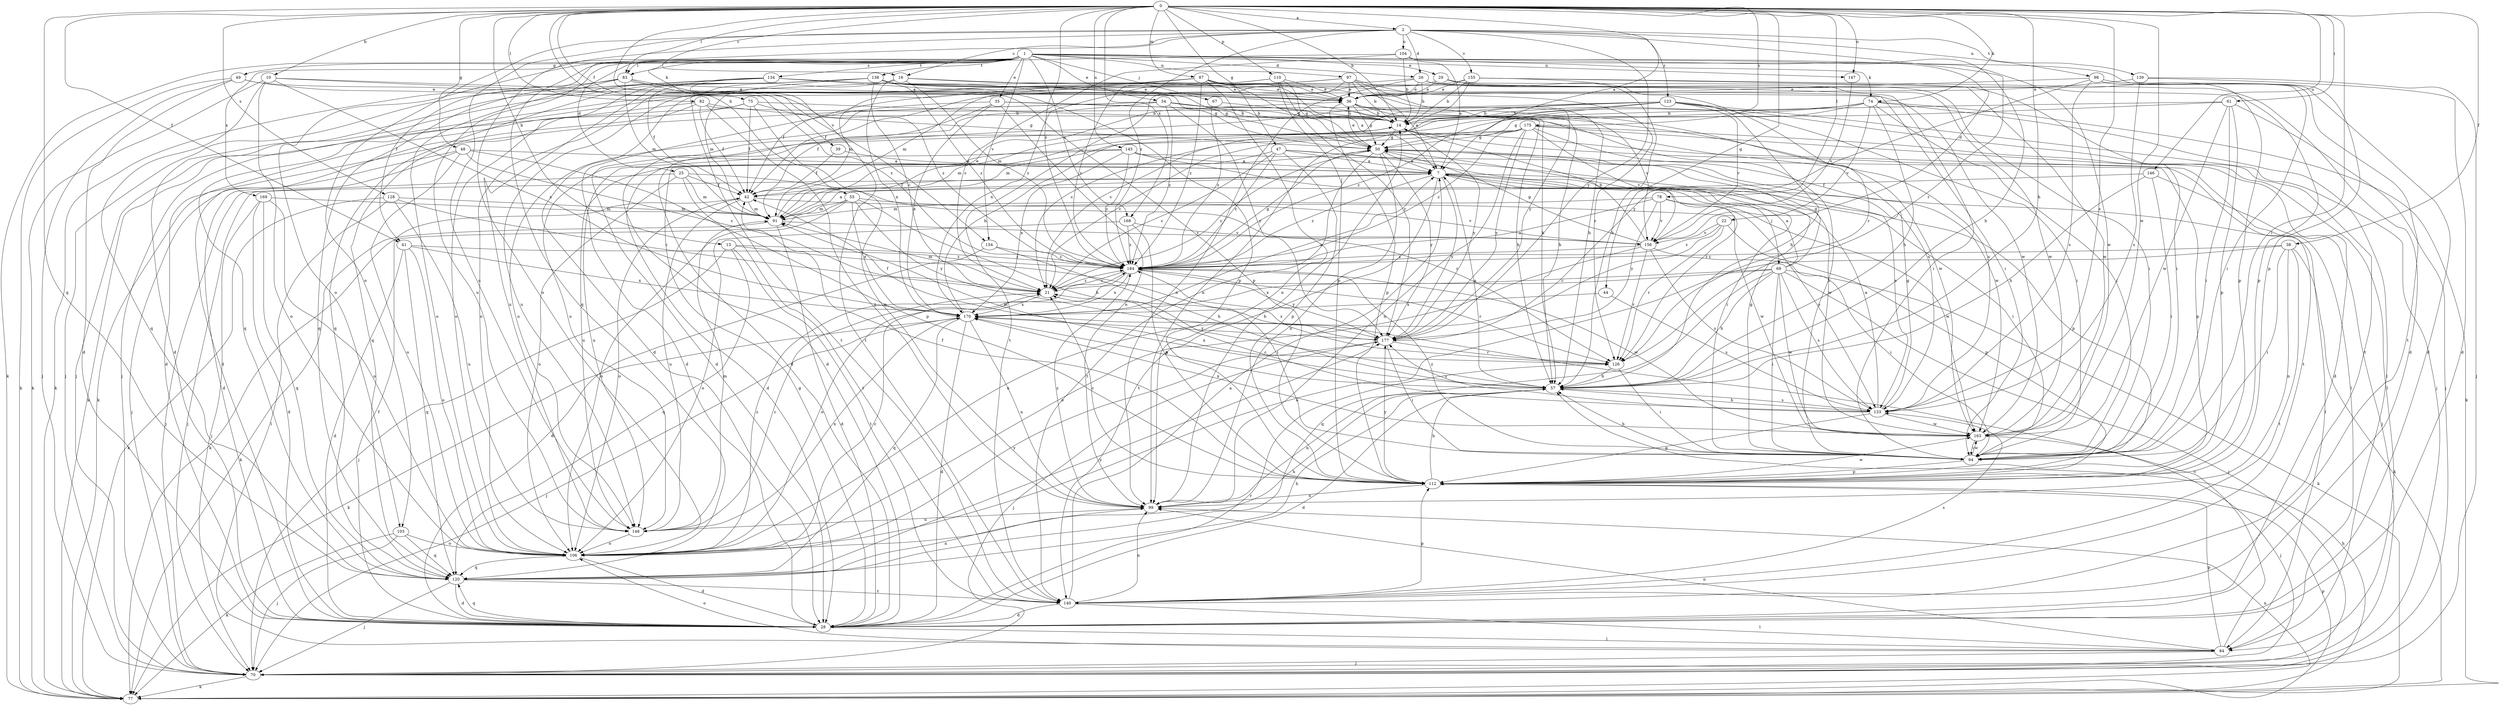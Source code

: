 strict digraph  {
0;
1;
2;
7;
10;
13;
14;
16;
21;
22;
25;
26;
28;
29;
34;
35;
36;
38;
39;
41;
42;
44;
47;
48;
49;
50;
55;
57;
61;
64;
67;
69;
70;
74;
75;
77;
78;
82;
83;
84;
87;
91;
97;
98;
99;
103;
104;
106;
110;
112;
120;
123;
126;
128;
133;
134;
138;
139;
140;
145;
146;
147;
148;
154;
155;
156;
163;
168;
169;
170;
175;
177;
184;
0 -> 2  [label=a];
0 -> 7  [label=a];
0 -> 10  [label=b];
0 -> 13  [label=b];
0 -> 14  [label=b];
0 -> 16  [label=c];
0 -> 38  [label=f];
0 -> 39  [label=f];
0 -> 41  [label=f];
0 -> 44  [label=g];
0 -> 47  [label=g];
0 -> 48  [label=g];
0 -> 55  [label=h];
0 -> 57  [label=h];
0 -> 61  [label=i];
0 -> 64  [label=i];
0 -> 74  [label=k];
0 -> 78  [label=l];
0 -> 82  [label=l];
0 -> 83  [label=l];
0 -> 87  [label=m];
0 -> 110  [label=p];
0 -> 120  [label=q];
0 -> 128  [label=s];
0 -> 133  [label=s];
0 -> 145  [label=u];
0 -> 146  [label=u];
0 -> 147  [label=u];
0 -> 154  [label=v];
0 -> 163  [label=w];
0 -> 168  [label=x];
0 -> 175  [label=y];
0 -> 184  [label=z];
1 -> 22  [label=d];
1 -> 25  [label=d];
1 -> 26  [label=d];
1 -> 29  [label=e];
1 -> 34  [label=e];
1 -> 35  [label=e];
1 -> 41  [label=f];
1 -> 49  [label=g];
1 -> 57  [label=h];
1 -> 67  [label=j];
1 -> 74  [label=k];
1 -> 75  [label=k];
1 -> 77  [label=k];
1 -> 83  [label=l];
1 -> 97  [label=n];
1 -> 103  [label=o];
1 -> 112  [label=p];
1 -> 134  [label=t];
1 -> 138  [label=t];
1 -> 147  [label=u];
1 -> 148  [label=u];
1 -> 154  [label=v];
1 -> 168  [label=x];
1 -> 169  [label=x];
2 -> 16  [label=c];
2 -> 26  [label=d];
2 -> 98  [label=n];
2 -> 103  [label=o];
2 -> 104  [label=o];
2 -> 106  [label=o];
2 -> 120  [label=q];
2 -> 123  [label=r];
2 -> 126  [label=r];
2 -> 139  [label=t];
2 -> 148  [label=u];
2 -> 155  [label=v];
2 -> 177  [label=y];
2 -> 184  [label=z];
7 -> 42  [label=f];
7 -> 64  [label=i];
7 -> 69  [label=j];
7 -> 70  [label=j];
7 -> 84  [label=l];
7 -> 112  [label=p];
7 -> 140  [label=t];
7 -> 177  [label=y];
7 -> 184  [label=z];
10 -> 36  [label=e];
10 -> 77  [label=k];
10 -> 106  [label=o];
10 -> 120  [label=q];
10 -> 170  [label=x];
10 -> 184  [label=z];
13 -> 64  [label=i];
13 -> 70  [label=j];
13 -> 120  [label=q];
13 -> 140  [label=t];
13 -> 184  [label=z];
14 -> 50  [label=g];
14 -> 84  [label=l];
14 -> 91  [label=m];
14 -> 140  [label=t];
14 -> 177  [label=y];
16 -> 36  [label=e];
16 -> 64  [label=i];
16 -> 106  [label=o];
16 -> 140  [label=t];
16 -> 170  [label=x];
16 -> 184  [label=z];
21 -> 91  [label=m];
21 -> 170  [label=x];
21 -> 184  [label=z];
22 -> 106  [label=o];
22 -> 112  [label=p];
22 -> 126  [label=r];
22 -> 156  [label=v];
22 -> 184  [label=z];
25 -> 42  [label=f];
25 -> 70  [label=j];
25 -> 91  [label=m];
25 -> 106  [label=o];
25 -> 126  [label=r];
25 -> 140  [label=t];
26 -> 14  [label=b];
26 -> 36  [label=e];
26 -> 64  [label=i];
26 -> 99  [label=n];
26 -> 112  [label=p];
26 -> 163  [label=w];
26 -> 170  [label=x];
28 -> 42  [label=f];
28 -> 50  [label=g];
28 -> 84  [label=l];
28 -> 120  [label=q];
28 -> 126  [label=r];
29 -> 36  [label=e];
29 -> 57  [label=h];
29 -> 91  [label=m];
29 -> 112  [label=p];
29 -> 163  [label=w];
34 -> 14  [label=b];
34 -> 28  [label=d];
34 -> 57  [label=h];
34 -> 77  [label=k];
34 -> 133  [label=s];
34 -> 148  [label=u];
34 -> 177  [label=y];
34 -> 184  [label=z];
35 -> 14  [label=b];
35 -> 28  [label=d];
35 -> 42  [label=f];
35 -> 64  [label=i];
35 -> 99  [label=n];
35 -> 170  [label=x];
36 -> 14  [label=b];
36 -> 50  [label=g];
36 -> 57  [label=h];
36 -> 112  [label=p];
36 -> 156  [label=v];
36 -> 163  [label=w];
38 -> 64  [label=i];
38 -> 77  [label=k];
38 -> 99  [label=n];
38 -> 106  [label=o];
38 -> 140  [label=t];
38 -> 184  [label=z];
39 -> 7  [label=a];
39 -> 42  [label=f];
41 -> 28  [label=d];
41 -> 106  [label=o];
41 -> 120  [label=q];
41 -> 170  [label=x];
41 -> 184  [label=z];
42 -> 91  [label=m];
42 -> 106  [label=o];
42 -> 148  [label=u];
42 -> 163  [label=w];
44 -> 133  [label=s];
44 -> 170  [label=x];
47 -> 7  [label=a];
47 -> 21  [label=c];
47 -> 64  [label=i];
47 -> 112  [label=p];
47 -> 148  [label=u];
47 -> 163  [label=w];
47 -> 184  [label=z];
48 -> 7  [label=a];
48 -> 21  [label=c];
48 -> 28  [label=d];
48 -> 70  [label=j];
48 -> 106  [label=o];
48 -> 112  [label=p];
49 -> 28  [label=d];
49 -> 36  [label=e];
49 -> 70  [label=j];
49 -> 77  [label=k];
49 -> 163  [label=w];
50 -> 7  [label=a];
50 -> 21  [label=c];
50 -> 36  [label=e];
50 -> 99  [label=n];
50 -> 133  [label=s];
50 -> 140  [label=t];
50 -> 177  [label=y];
55 -> 57  [label=h];
55 -> 77  [label=k];
55 -> 91  [label=m];
55 -> 106  [label=o];
55 -> 156  [label=v];
55 -> 170  [label=x];
55 -> 177  [label=y];
57 -> 7  [label=a];
57 -> 28  [label=d];
57 -> 91  [label=m];
57 -> 99  [label=n];
57 -> 133  [label=s];
57 -> 170  [label=x];
61 -> 14  [label=b];
61 -> 50  [label=g];
61 -> 64  [label=i];
61 -> 70  [label=j];
61 -> 112  [label=p];
61 -> 163  [label=w];
64 -> 50  [label=g];
64 -> 57  [label=h];
64 -> 112  [label=p];
64 -> 163  [label=w];
64 -> 184  [label=z];
67 -> 14  [label=b];
67 -> 184  [label=z];
69 -> 7  [label=a];
69 -> 21  [label=c];
69 -> 50  [label=g];
69 -> 57  [label=h];
69 -> 64  [label=i];
69 -> 70  [label=j];
69 -> 77  [label=k];
69 -> 120  [label=q];
69 -> 133  [label=s];
69 -> 163  [label=w];
69 -> 170  [label=x];
70 -> 77  [label=k];
74 -> 14  [label=b];
74 -> 21  [label=c];
74 -> 28  [label=d];
74 -> 57  [label=h];
74 -> 64  [label=i];
74 -> 77  [label=k];
74 -> 84  [label=l];
74 -> 148  [label=u];
74 -> 156  [label=v];
75 -> 14  [label=b];
75 -> 28  [label=d];
75 -> 42  [label=f];
75 -> 50  [label=g];
75 -> 77  [label=k];
75 -> 99  [label=n];
77 -> 57  [label=h];
77 -> 99  [label=n];
77 -> 112  [label=p];
78 -> 91  [label=m];
78 -> 133  [label=s];
78 -> 156  [label=v];
78 -> 163  [label=w];
78 -> 177  [label=y];
78 -> 184  [label=z];
82 -> 14  [label=b];
82 -> 28  [label=d];
82 -> 42  [label=f];
82 -> 99  [label=n];
82 -> 120  [label=q];
82 -> 133  [label=s];
83 -> 36  [label=e];
83 -> 77  [label=k];
83 -> 91  [label=m];
83 -> 106  [label=o];
83 -> 112  [label=p];
83 -> 120  [label=q];
83 -> 184  [label=z];
84 -> 21  [label=c];
84 -> 70  [label=j];
84 -> 99  [label=n];
84 -> 106  [label=o];
84 -> 112  [label=p];
87 -> 7  [label=a];
87 -> 36  [label=e];
87 -> 42  [label=f];
87 -> 50  [label=g];
87 -> 91  [label=m];
87 -> 99  [label=n];
87 -> 148  [label=u];
87 -> 177  [label=y];
87 -> 184  [label=z];
91 -> 7  [label=a];
91 -> 28  [label=d];
91 -> 36  [label=e];
91 -> 77  [label=k];
91 -> 156  [label=v];
97 -> 7  [label=a];
97 -> 14  [label=b];
97 -> 28  [label=d];
97 -> 36  [label=e];
97 -> 57  [label=h];
97 -> 70  [label=j];
97 -> 126  [label=r];
97 -> 140  [label=t];
98 -> 28  [label=d];
98 -> 36  [label=e];
98 -> 64  [label=i];
98 -> 133  [label=s];
98 -> 140  [label=t];
98 -> 177  [label=y];
99 -> 14  [label=b];
99 -> 148  [label=u];
99 -> 184  [label=z];
103 -> 70  [label=j];
103 -> 77  [label=k];
103 -> 106  [label=o];
103 -> 120  [label=q];
104 -> 7  [label=a];
104 -> 14  [label=b];
104 -> 21  [label=c];
104 -> 163  [label=w];
104 -> 83  [label=s];
106 -> 21  [label=c];
106 -> 28  [label=d];
106 -> 57  [label=h];
106 -> 120  [label=q];
106 -> 177  [label=y];
106 -> 184  [label=z];
110 -> 36  [label=e];
110 -> 50  [label=g];
110 -> 112  [label=p];
110 -> 120  [label=q];
110 -> 177  [label=y];
110 -> 184  [label=z];
112 -> 21  [label=c];
112 -> 42  [label=f];
112 -> 57  [label=h];
112 -> 99  [label=n];
112 -> 163  [label=w];
112 -> 177  [label=y];
120 -> 28  [label=d];
120 -> 57  [label=h];
120 -> 70  [label=j];
120 -> 99  [label=n];
120 -> 140  [label=t];
120 -> 177  [label=y];
123 -> 14  [label=b];
123 -> 21  [label=c];
123 -> 28  [label=d];
123 -> 57  [label=h];
123 -> 64  [label=i];
123 -> 70  [label=j];
123 -> 91  [label=m];
123 -> 140  [label=t];
123 -> 156  [label=v];
123 -> 184  [label=z];
126 -> 57  [label=h];
126 -> 64  [label=i];
126 -> 170  [label=x];
126 -> 184  [label=z];
128 -> 21  [label=c];
128 -> 77  [label=k];
128 -> 84  [label=l];
128 -> 91  [label=m];
128 -> 148  [label=u];
133 -> 7  [label=a];
133 -> 21  [label=c];
133 -> 50  [label=g];
133 -> 57  [label=h];
133 -> 112  [label=p];
133 -> 163  [label=w];
133 -> 177  [label=y];
134 -> 28  [label=d];
134 -> 36  [label=e];
134 -> 42  [label=f];
134 -> 50  [label=g];
134 -> 70  [label=j];
134 -> 112  [label=p];
134 -> 140  [label=t];
138 -> 21  [label=c];
138 -> 36  [label=e];
138 -> 50  [label=g];
138 -> 57  [label=h];
138 -> 64  [label=i];
138 -> 70  [label=j];
138 -> 91  [label=m];
138 -> 106  [label=o];
138 -> 120  [label=q];
138 -> 148  [label=u];
138 -> 184  [label=z];
139 -> 28  [label=d];
139 -> 36  [label=e];
139 -> 70  [label=j];
139 -> 133  [label=s];
140 -> 7  [label=a];
140 -> 28  [label=d];
140 -> 84  [label=l];
140 -> 99  [label=n];
140 -> 112  [label=p];
140 -> 133  [label=s];
145 -> 7  [label=a];
145 -> 28  [label=d];
145 -> 112  [label=p];
145 -> 126  [label=r];
145 -> 148  [label=u];
145 -> 170  [label=x];
145 -> 184  [label=z];
146 -> 42  [label=f];
146 -> 57  [label=h];
146 -> 64  [label=i];
146 -> 70  [label=j];
147 -> 156  [label=v];
148 -> 21  [label=c];
148 -> 91  [label=m];
148 -> 106  [label=o];
148 -> 170  [label=x];
154 -> 28  [label=d];
154 -> 57  [label=h];
154 -> 184  [label=z];
155 -> 14  [label=b];
155 -> 28  [label=d];
155 -> 36  [label=e];
155 -> 42  [label=f];
155 -> 64  [label=i];
155 -> 99  [label=n];
155 -> 126  [label=r];
156 -> 14  [label=b];
156 -> 50  [label=g];
156 -> 64  [label=i];
156 -> 106  [label=o];
156 -> 126  [label=r];
156 -> 133  [label=s];
156 -> 184  [label=z];
163 -> 64  [label=i];
163 -> 70  [label=j];
163 -> 170  [label=x];
168 -> 106  [label=o];
168 -> 112  [label=p];
168 -> 156  [label=v];
168 -> 184  [label=z];
169 -> 28  [label=d];
169 -> 70  [label=j];
169 -> 91  [label=m];
169 -> 106  [label=o];
169 -> 120  [label=q];
170 -> 7  [label=a];
170 -> 14  [label=b];
170 -> 28  [label=d];
170 -> 70  [label=j];
170 -> 77  [label=k];
170 -> 99  [label=n];
170 -> 120  [label=q];
170 -> 177  [label=y];
175 -> 21  [label=c];
175 -> 28  [label=d];
175 -> 50  [label=g];
175 -> 84  [label=l];
175 -> 91  [label=m];
175 -> 99  [label=n];
175 -> 156  [label=v];
175 -> 163  [label=w];
175 -> 177  [label=y];
175 -> 184  [label=z];
177 -> 42  [label=f];
177 -> 64  [label=i];
177 -> 70  [label=j];
177 -> 126  [label=r];
184 -> 21  [label=c];
184 -> 50  [label=g];
184 -> 106  [label=o];
184 -> 126  [label=r];
184 -> 163  [label=w];
184 -> 170  [label=x];
184 -> 177  [label=y];
}
